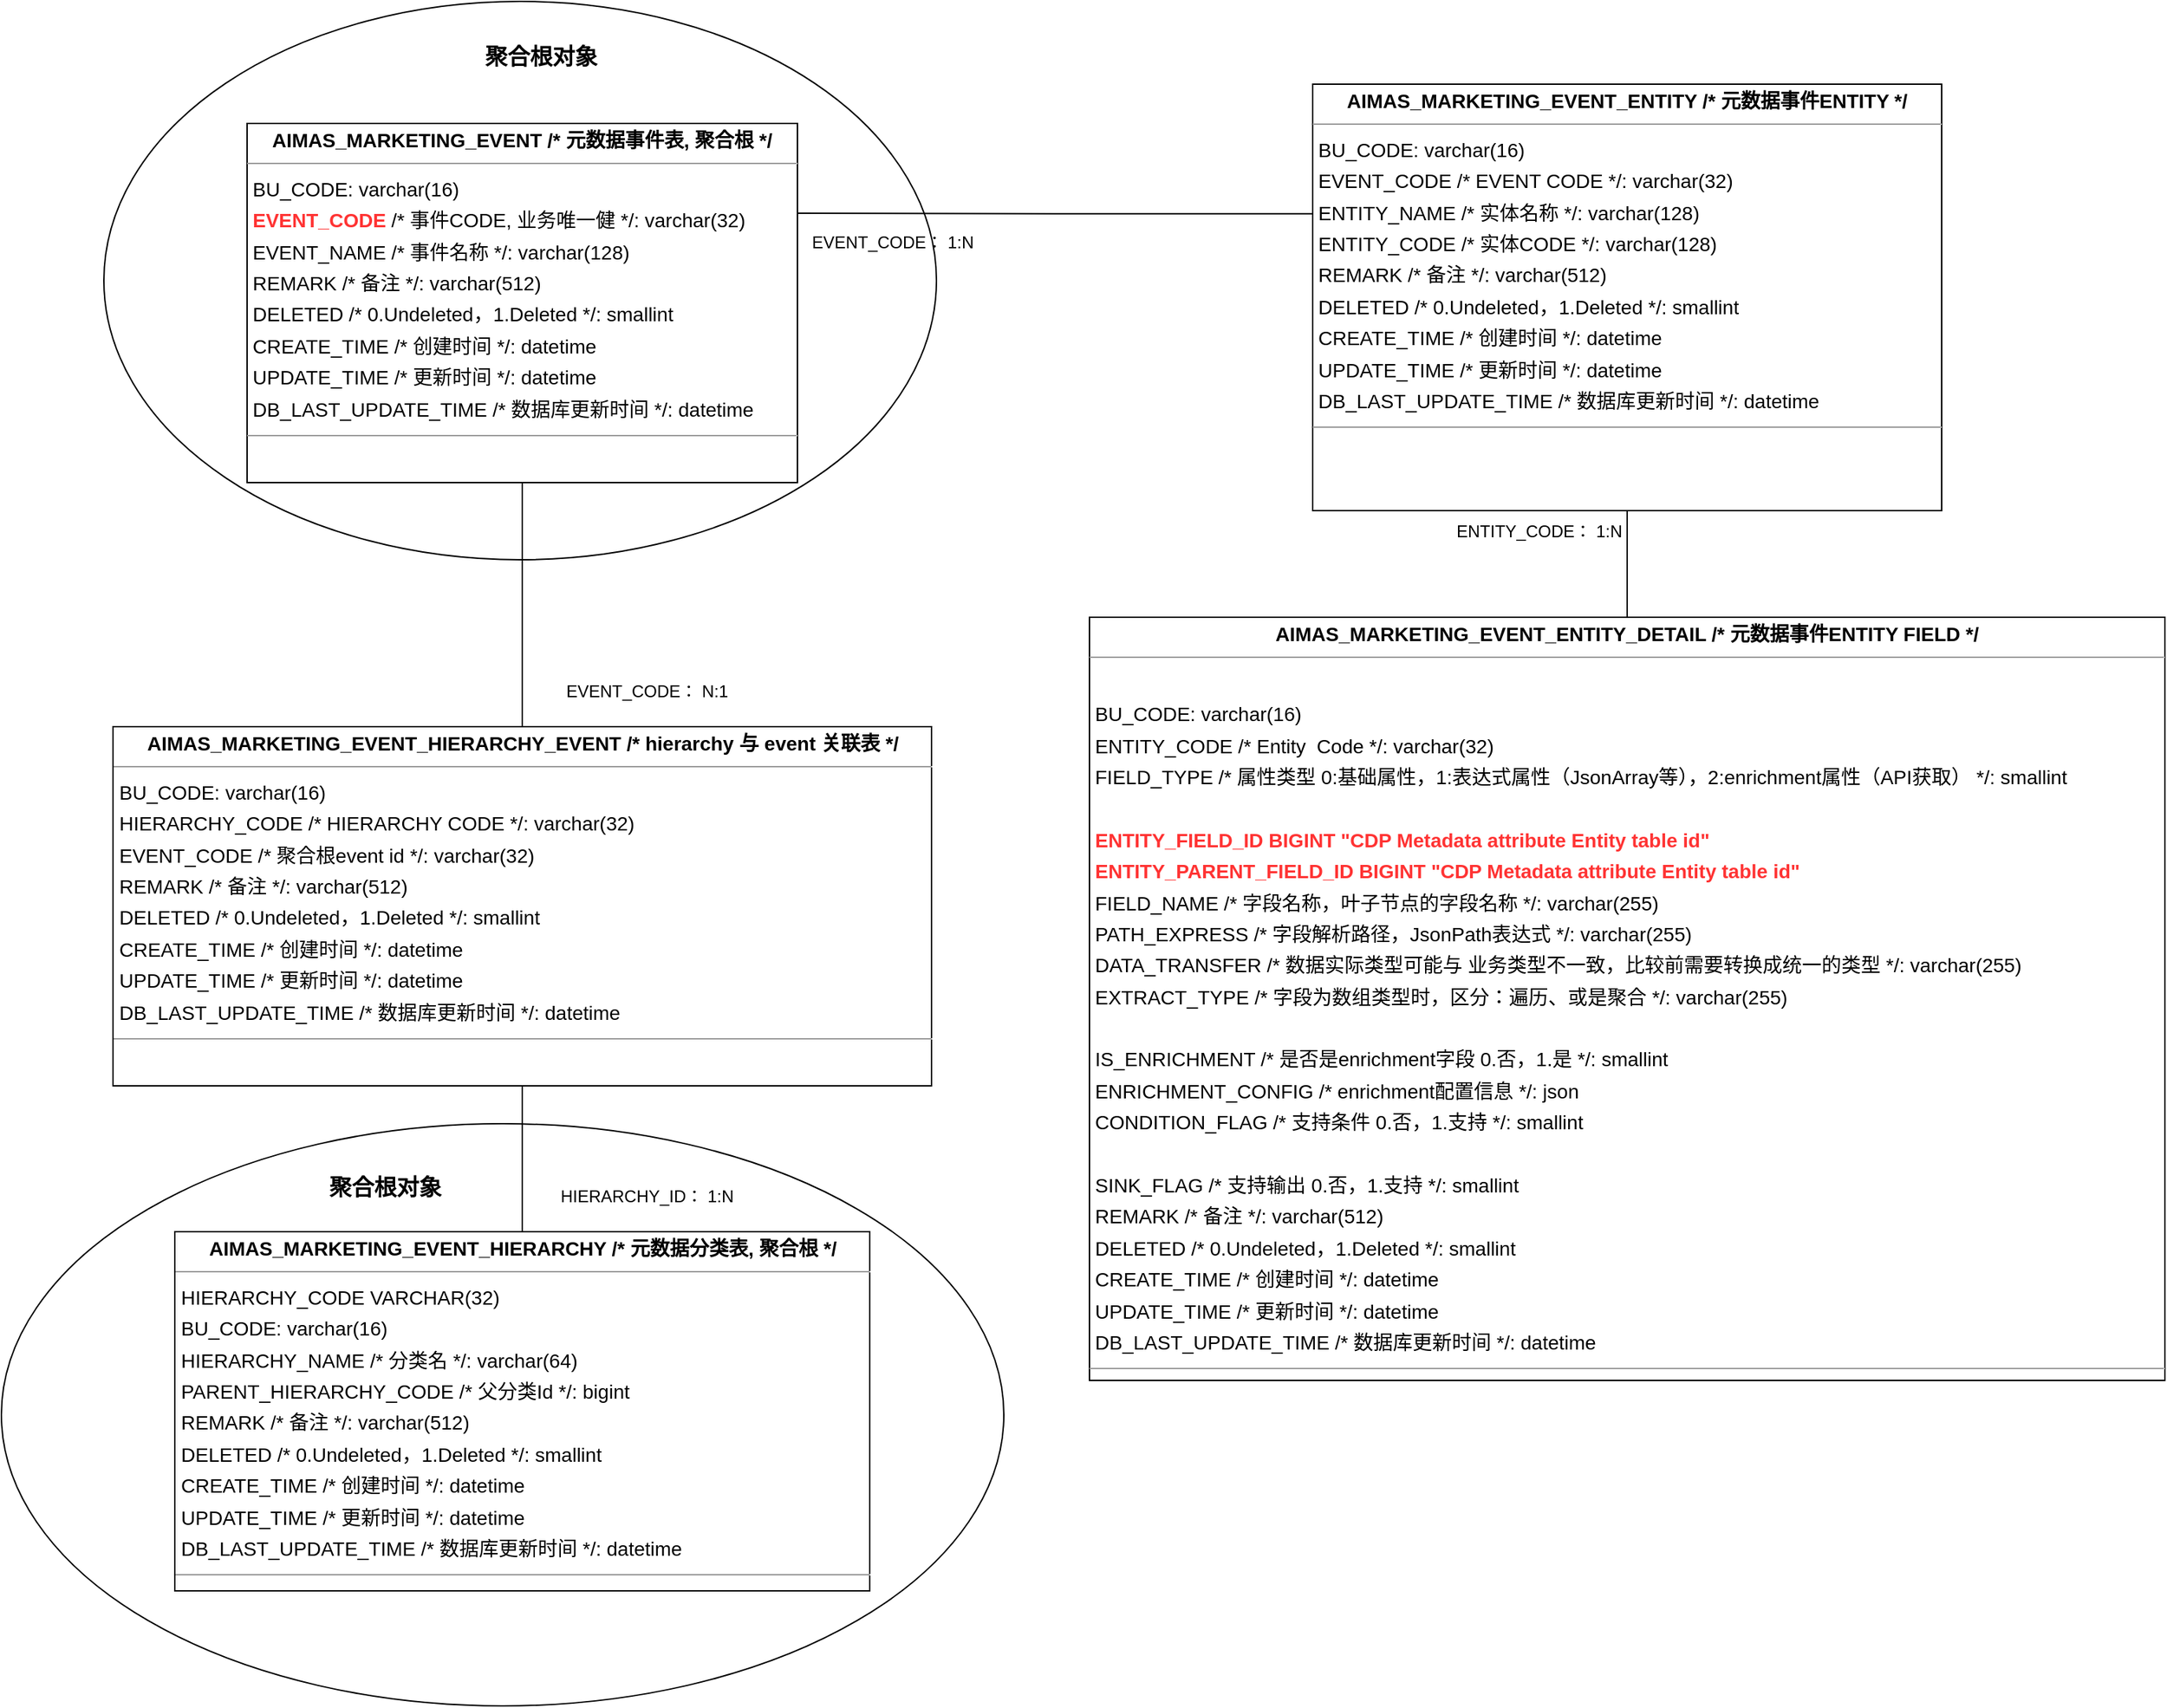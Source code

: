 <mxfile version="25.0.3">
  <diagram id="cqwV5BeqLcHTLlFLxRYO" name="第 1 页">
    <mxGraphModel dx="2572" dy="1148" grid="0" gridSize="10" guides="1" tooltips="1" connect="1" arrows="1" fold="1" page="0" pageScale="1" pageWidth="827" pageHeight="1169" background="none" math="0" shadow="0">
      <root>
        <mxCell id="0" />
        <mxCell id="1" parent="0" />
        <mxCell id="M25IuV4nw5WfZ7Z8QbzV-4" value="" style="ellipse;whiteSpace=wrap;html=1;" vertex="1" parent="1">
          <mxGeometry x="-885" y="443" width="714" height="415" as="geometry" />
        </mxCell>
        <mxCell id="M25IuV4nw5WfZ7Z8QbzV-2" value="" style="ellipse;whiteSpace=wrap;html=1;" vertex="1" parent="1">
          <mxGeometry x="-812" y="-357" width="593" height="398" as="geometry" />
        </mxCell>
        <mxCell id="node4" value="&lt;p style=&quot;margin:0px;margin-top:4px;text-align:center;&quot;&gt;&lt;b&gt;AIMAS_MARKETING_EVENT  /* 元数据事件表, 聚合根 */&lt;/b&gt;&lt;/p&gt;&lt;hr size=&quot;1&quot;&gt;&lt;p style=&quot;margin:0 0 0 4px;line-height:1.6;&quot;&gt; BU_CODE: varchar(16)&lt;br&gt;&lt;b&gt;&lt;font color=&quot;#ff3333&quot;&gt; EVENT_CODE&lt;/font&gt;&lt;/b&gt;  /* 事件CODE, 业务唯一健 */: varchar(32)&lt;br&gt; EVENT_NAME  /* 事件名称 */: varchar(128)&lt;br&gt; REMARK  /* 备注 */: varchar(512)&lt;br&gt; DELETED  /* 0.Undeleted，1.Deleted */: smallint&lt;br&gt; CREATE_TIME  /* 创建时间 */: datetime&lt;br&gt; UPDATE_TIME  /* 更新时间 */: datetime&lt;br&gt; DB_LAST_UPDATE_TIME  /* 数据库更新时间 */: datetime&lt;/p&gt;&lt;hr size=&quot;1&quot;&gt;&lt;p style=&quot;margin:0 0 0 4px;line-height:1.6;&quot;&gt;&lt;br&gt;&lt;/p&gt;" style="verticalAlign=top;align=left;overflow=fill;fontSize=14;fontFamily=Helvetica;html=1;rounded=0;shadow=0;comic=0;labelBackgroundColor=none;strokeWidth=1;" parent="1" vertex="1">
          <mxGeometry x="-710" y="-270" width="392" height="256" as="geometry" />
        </mxCell>
        <mxCell id="qb2hyEgqlL1vapCNd26Y-2" style="edgeStyle=orthogonalEdgeStyle;rounded=0;orthogonalLoop=1;jettySize=auto;html=1;entryX=1;entryY=0.25;entryDx=0;entryDy=0;exitX=-0.001;exitY=0.304;exitDx=0;exitDy=0;exitPerimeter=0;endArrow=none;endFill=0;" parent="1" source="node1" target="node4" edge="1">
          <mxGeometry relative="1" as="geometry" />
        </mxCell>
        <mxCell id="node1" value="&lt;p style=&quot;margin:0px;margin-top:4px;text-align:center;&quot;&gt;&lt;b&gt;AIMAS_MARKETING_EVENT_ENTITY  /* 元数据事件ENTITY */&lt;/b&gt;&lt;/p&gt;&lt;hr size=&quot;1&quot;&gt;&lt;p style=&quot;margin:0 0 0 4px;line-height:1.6;&quot;&gt;BU_CODE: varchar(16)&lt;br&gt;&lt;/p&gt;&lt;p style=&quot;margin:0 0 0 4px;line-height:1.6;&quot;&gt; EVENT_CODE  /* EVENT CODE */: varchar(32)&lt;br&gt; ENTITY_NAME  /* 实体名称 */: varchar(128)&lt;br&gt; ENTITY_CODE  /* 实体CODE */: varchar(128)&lt;br&gt; REMARK  /* 备注 */: varchar(512)&lt;br&gt; DELETED  /* 0.Undeleted，1.Deleted */: smallint&lt;br&gt; CREATE_TIME  /* 创建时间 */: datetime&lt;br&gt; UPDATE_TIME  /* 更新时间 */: datetime&lt;br&gt; DB_LAST_UPDATE_TIME  /* 数据库更新时间 */: datetime&lt;/p&gt;&lt;hr size=&quot;1&quot;&gt;&lt;p style=&quot;margin:0 0 0 4px;line-height:1.6;&quot;&gt;&lt;br&gt;&lt;/p&gt;" style="verticalAlign=top;align=left;overflow=fill;fontSize=14;fontFamily=Helvetica;html=1;rounded=0;shadow=0;comic=0;labelBackgroundColor=none;strokeWidth=1;" parent="1" vertex="1">
          <mxGeometry x="49" y="-298" width="448" height="304" as="geometry" />
        </mxCell>
        <mxCell id="qb2hyEgqlL1vapCNd26Y-4" style="edgeStyle=orthogonalEdgeStyle;rounded=0;orthogonalLoop=1;jettySize=auto;html=1;endArrow=none;endFill=0;" parent="1" source="node2" target="node1" edge="1">
          <mxGeometry relative="1" as="geometry" />
        </mxCell>
        <mxCell id="node2" value="&lt;p style=&quot;margin:0px;margin-top:4px;text-align:center;&quot;&gt;&lt;b&gt;AIMAS_MARKETING_EVENT_ENTITY_DETAIL /* 元数据事件ENTITY FIELD */&lt;/b&gt;&lt;/p&gt;&lt;hr size=&quot;1&quot;&gt;&lt;p style=&quot;margin:0 0 0 4px;line-height:1.6;&quot;&gt;&lt;br&gt;&lt;/p&gt;&lt;p style=&quot;margin:0 0 0 4px;line-height:1.6;&quot;&gt; BU_CODE: varchar(16)&lt;br&gt; ENTITY_CODE /* Entity &amp;nbsp;Code */: varchar(32)&lt;br&gt; FIELD_TYPE  /* 属性类型 0:基础属性，1:表达式属性（JsonArray等），2:enrichment属性（API获取） */: smallint&lt;/p&gt;&lt;p style=&quot;margin:0 0 0 4px;line-height:1.6;&quot;&gt;&lt;br&gt;&lt;/p&gt;&lt;p style=&quot;margin:0 0 0 4px;line-height:1.6;&quot;&gt;&lt;font color=&quot;#ff3333&quot;&gt;&lt;b&gt;ENTITY_FIELD_ID BIGINT &quot;CDP Metadata attribute Entity table id&quot;&lt;/b&gt;&lt;/font&gt;&lt;/p&gt;&lt;p style=&quot;margin:0 0 0 4px;line-height:1.6;&quot;&gt;&lt;b style=&quot;caret-color: rgb(255, 51, 51); color: rgb(255, 51, 51);&quot;&gt;ENTITY_PARENT_FIELD_ID BIGINT &quot;CDP Metadata attribute Entity table id&quot;&lt;/b&gt;&lt;font color=&quot;#ff3333&quot;&gt;&lt;span style=&quot;caret-color: rgb(255, 51, 51);&quot;&gt;&lt;b&gt;&lt;br&gt;&lt;/b&gt;&lt;/span&gt;&lt;/font&gt; FIELD_NAME  /* 字段名称，叶子节点的字段名称 */: varchar(255)&lt;br&gt; PATH_EXPRESS  /* 字段解析路径，JsonPath表达式 */: varchar(255)&lt;br&gt; DATA_TRANSFER  /* 数据实际类型可能与 业务类型不一致，比较前需要转换成统一的类型 */: varchar(255)&lt;br&gt; EXTRACT_TYPE  /* 字段为数组类型时，区分：遍历、或是聚合 */: varchar(255)&lt;br&gt;&lt;br&gt; IS_ENRICHMENT  /* 是否是enrichment字段 0.否，1.是 */: smallint&lt;br&gt; ENRICHMENT_CONFIG  /* enrichment配置信息 */: json&lt;br&gt; CONDITION_FLAG  /* 支持条件 0.否，1.支持 */: smallint&lt;/p&gt;&lt;p style=&quot;margin:0 0 0 4px;line-height:1.6;&quot;&gt;&lt;br&gt; SINK_FLAG  /* 支持输出 0.否，1.支持 */: smallint&lt;br&gt; REMARK  /* 备注 */: varchar(512)&lt;br&gt; DELETED  /* 0.Undeleted，1.Deleted */: smallint&lt;br&gt; CREATE_TIME  /* 创建时间 */: datetime&lt;br&gt; UPDATE_TIME  /* 更新时间 */: datetime&lt;br&gt; DB_LAST_UPDATE_TIME  /* 数据库更新时间 */: datetime&lt;/p&gt;&lt;hr size=&quot;1&quot;&gt;&lt;p style=&quot;margin:0 0 0 4px;line-height:1.6;&quot;&gt;&lt;br&gt;&lt;/p&gt;" style="verticalAlign=top;align=left;overflow=fill;fontSize=14;fontFamily=Helvetica;html=1;rounded=0;shadow=0;comic=0;labelBackgroundColor=none;strokeWidth=1;" parent="1" vertex="1">
          <mxGeometry x="-110" y="82" width="766" height="544" as="geometry" />
        </mxCell>
        <mxCell id="node0" value="&lt;p style=&quot;margin:0px;margin-top:4px;text-align:center;&quot;&gt;&lt;b&gt;AIMAS_MARKETING_EVENT_HIERARCHY  /* 元数据分类表, 聚合根 */&lt;/b&gt;&lt;/p&gt;&lt;hr size=&quot;1&quot;&gt;&lt;p style=&quot;margin:0 0 0 4px;line-height:1.6;&quot;&gt;HIERARCHY_CODE VARCHAR(32)&lt;/p&gt;&lt;p style=&quot;margin:0 0 0 4px;line-height:1.6;&quot;&gt; BU_CODE: varchar(16)&lt;br&gt; HIERARCHY_NAME  /* 分类名 */: varchar(64)&lt;br&gt; PARENT_HIERARCHY_CODE /* 父分类Id */: bigint&lt;br&gt; REMARK  /* 备注 */: varchar(512)&lt;br&gt; DELETED  /* 0.Undeleted，1.Deleted */: smallint&lt;br&gt; CREATE_TIME  /* 创建时间 */: datetime&lt;br&gt; UPDATE_TIME  /* 更新时间 */: datetime&lt;br&gt; DB_LAST_UPDATE_TIME  /* 数据库更新时间 */: datetime&lt;/p&gt;&lt;hr size=&quot;1&quot;&gt;&lt;p style=&quot;margin:0 0 0 4px;line-height:1.6;&quot;&gt;&lt;br&gt;&lt;/p&gt;" style="verticalAlign=top;align=left;overflow=fill;fontSize=14;fontFamily=Helvetica;html=1;rounded=0;shadow=0;comic=0;labelBackgroundColor=none;strokeWidth=1;" parent="1" vertex="1">
          <mxGeometry x="-761.5" y="520" width="495" height="256" as="geometry" />
        </mxCell>
        <mxCell id="qb2hyEgqlL1vapCNd26Y-6" style="edgeStyle=orthogonalEdgeStyle;rounded=0;orthogonalLoop=1;jettySize=auto;html=1;entryX=0.5;entryY=1;entryDx=0;entryDy=0;endArrow=none;endFill=0;" parent="1" source="node3" target="node4" edge="1">
          <mxGeometry relative="1" as="geometry" />
        </mxCell>
        <mxCell id="qb2hyEgqlL1vapCNd26Y-7" style="edgeStyle=orthogonalEdgeStyle;rounded=0;orthogonalLoop=1;jettySize=auto;html=1;endArrow=none;endFill=0;" parent="1" source="node3" target="node0" edge="1">
          <mxGeometry relative="1" as="geometry" />
        </mxCell>
        <mxCell id="node3" value="&lt;p style=&quot;margin:0px;margin-top:4px;text-align:center;&quot;&gt;&lt;b&gt;AIMAS_MARKETING_EVENT_HIERARCHY_EVENT  /* hierarchy 与 event 关联表 */&lt;/b&gt;&lt;/p&gt;&lt;hr size=&quot;1&quot;&gt;&lt;p style=&quot;margin:0 0 0 4px;line-height:1.6;&quot;&gt; BU_CODE: varchar(16)&lt;br&gt; HIERARCHY_CODE /* HIERARCHY CODE */: varchar(32)&lt;br&gt; EVENT_CODE  /* 聚合根event id  */: varchar(32)&lt;br&gt; REMARK  /* 备注 */: varchar(512)&lt;br&gt; DELETED  /* 0.Undeleted，1.Deleted */: smallint&lt;br&gt; CREATE_TIME  /* 创建时间 */: datetime&lt;br&gt; UPDATE_TIME  /* 更新时间 */: datetime&lt;br&gt; DB_LAST_UPDATE_TIME  /* 数据库更新时间 */: datetime&lt;/p&gt;&lt;hr size=&quot;1&quot;&gt;&lt;p style=&quot;margin:0 0 0 4px;line-height:1.6;&quot;&gt;&lt;br&gt;&lt;/p&gt;" style="verticalAlign=top;align=left;overflow=fill;fontSize=14;fontFamily=Helvetica;html=1;rounded=0;shadow=0;comic=0;labelBackgroundColor=none;strokeWidth=1;" parent="1" vertex="1">
          <mxGeometry x="-805.5" y="160" width="583" height="256" as="geometry" />
        </mxCell>
        <mxCell id="qb2hyEgqlL1vapCNd26Y-8" value="EVENT_CODE： 1:N" style="text;html=1;align=center;verticalAlign=middle;whiteSpace=wrap;rounded=0;" parent="1" vertex="1">
          <mxGeometry x="-310" y="-200" width="120" height="30" as="geometry" />
        </mxCell>
        <mxCell id="qb2hyEgqlL1vapCNd26Y-9" value="ENTITY_CODE： 1:N" style="text;html=1;align=center;verticalAlign=middle;whiteSpace=wrap;rounded=0;" parent="1" vertex="1">
          <mxGeometry x="144" y="6" width="133" height="30" as="geometry" />
        </mxCell>
        <mxCell id="qb2hyEgqlL1vapCNd26Y-10" value="EVENT_CODE： N:1" style="text;html=1;align=center;verticalAlign=middle;whiteSpace=wrap;rounded=0;" parent="1" vertex="1">
          <mxGeometry x="-510" y="120" width="170" height="30" as="geometry" />
        </mxCell>
        <mxCell id="qb2hyEgqlL1vapCNd26Y-11" value="HIERARCHY_ID： 1:N" style="text;html=1;align=center;verticalAlign=middle;whiteSpace=wrap;rounded=0;" parent="1" vertex="1">
          <mxGeometry x="-510" y="480" width="170" height="30" as="geometry" />
        </mxCell>
        <mxCell id="M25IuV4nw5WfZ7Z8QbzV-3" value="聚合根对象" style="text;html=1;align=center;verticalAlign=middle;whiteSpace=wrap;rounded=0;fontStyle=1;fontSize=16;" vertex="1" parent="1">
          <mxGeometry x="-556" y="-333" width="111" height="30" as="geometry" />
        </mxCell>
        <mxCell id="M25IuV4nw5WfZ7Z8QbzV-5" value="聚合根对象" style="text;html=1;align=center;verticalAlign=middle;whiteSpace=wrap;rounded=0;fontStyle=1;fontSize=16;" vertex="1" parent="1">
          <mxGeometry x="-683" y="473" width="143" height="30" as="geometry" />
        </mxCell>
      </root>
    </mxGraphModel>
  </diagram>
</mxfile>
